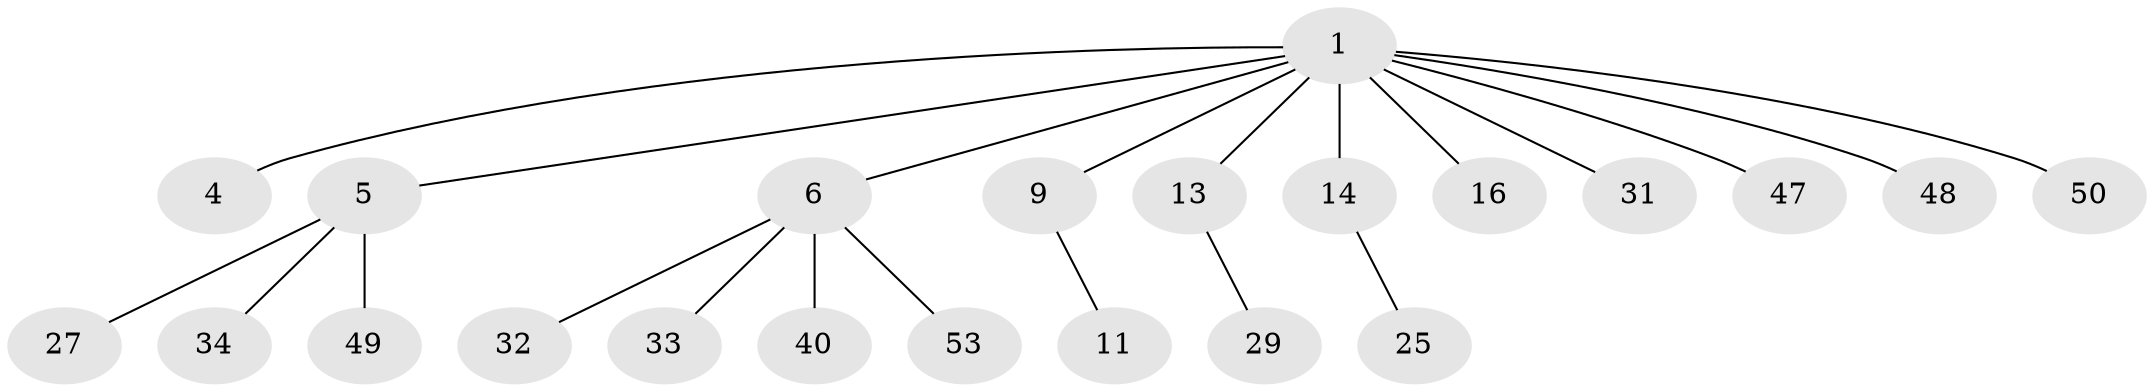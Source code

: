// original degree distribution, {4: 0.01818181818181818, 5: 0.01818181818181818, 6: 0.05454545454545454, 1: 0.45454545454545453, 2: 0.34545454545454546, 3: 0.10909090909090909}
// Generated by graph-tools (version 1.1) at 2025/19/03/04/25 18:19:08]
// undirected, 22 vertices, 21 edges
graph export_dot {
graph [start="1"]
  node [color=gray90,style=filled];
  1 [super="+2+3"];
  4;
  5 [super="+24+30+21+22+10"];
  6 [super="+15+19+38+7+8"];
  9;
  11;
  13 [super="+17+26"];
  14 [super="+20"];
  16 [super="+51"];
  25 [super="+36"];
  27 [super="+44"];
  29;
  31 [super="+35"];
  32;
  33 [super="+42"];
  34 [super="+39"];
  40;
  47;
  48 [super="+52"];
  49;
  50 [super="+55"];
  53;
  1 -- 6;
  1 -- 50;
  1 -- 4;
  1 -- 5;
  1 -- 14;
  1 -- 31;
  1 -- 16;
  1 -- 48;
  1 -- 9;
  1 -- 13;
  1 -- 47;
  5 -- 34;
  5 -- 27;
  5 -- 49;
  6 -- 40;
  6 -- 53;
  6 -- 33;
  6 -- 32;
  9 -- 11;
  13 -- 29;
  14 -- 25;
}
